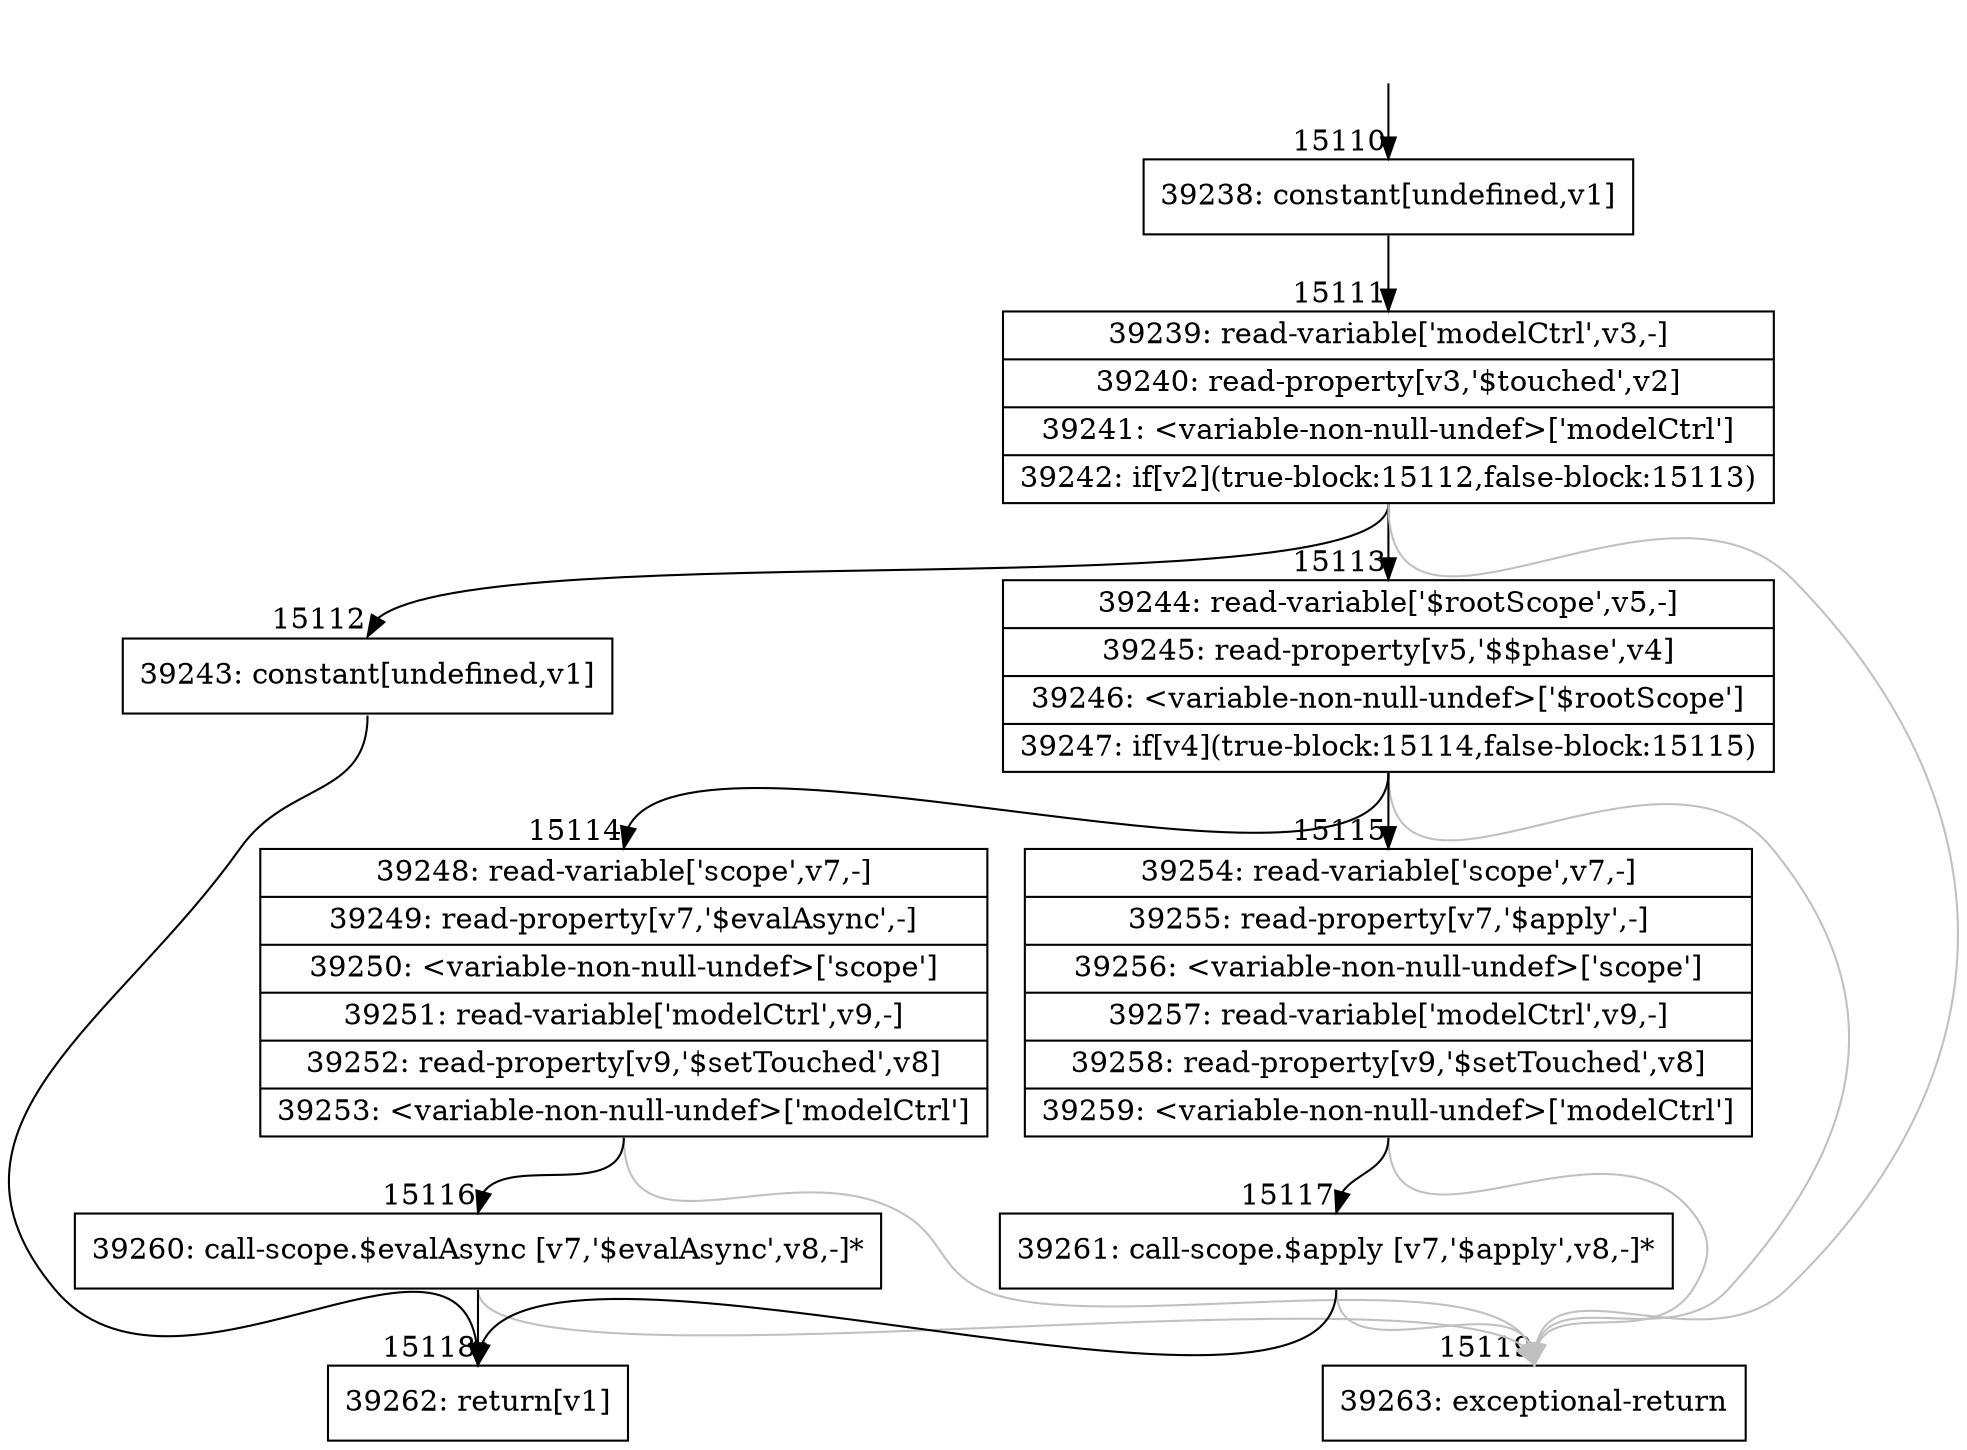 digraph {
rankdir="TD"
BB_entry1217[shape=none,label=""];
BB_entry1217 -> BB15110 [tailport=s, headport=n, headlabel="    15110"]
BB15110 [shape=record label="{39238: constant[undefined,v1]}" ] 
BB15110 -> BB15111 [tailport=s, headport=n, headlabel="      15111"]
BB15111 [shape=record label="{39239: read-variable['modelCtrl',v3,-]|39240: read-property[v3,'$touched',v2]|39241: \<variable-non-null-undef\>['modelCtrl']|39242: if[v2](true-block:15112,false-block:15113)}" ] 
BB15111 -> BB15112 [tailport=s, headport=n, headlabel="      15112"]
BB15111 -> BB15113 [tailport=s, headport=n, headlabel="      15113"]
BB15111 -> BB15119 [tailport=s, headport=n, color=gray, headlabel="      15119"]
BB15112 [shape=record label="{39243: constant[undefined,v1]}" ] 
BB15112 -> BB15118 [tailport=s, headport=n, headlabel="      15118"]
BB15113 [shape=record label="{39244: read-variable['$rootScope',v5,-]|39245: read-property[v5,'$$phase',v4]|39246: \<variable-non-null-undef\>['$rootScope']|39247: if[v4](true-block:15114,false-block:15115)}" ] 
BB15113 -> BB15114 [tailport=s, headport=n, headlabel="      15114"]
BB15113 -> BB15115 [tailport=s, headport=n, headlabel="      15115"]
BB15113 -> BB15119 [tailport=s, headport=n, color=gray]
BB15114 [shape=record label="{39248: read-variable['scope',v7,-]|39249: read-property[v7,'$evalAsync',-]|39250: \<variable-non-null-undef\>['scope']|39251: read-variable['modelCtrl',v9,-]|39252: read-property[v9,'$setTouched',v8]|39253: \<variable-non-null-undef\>['modelCtrl']}" ] 
BB15114 -> BB15116 [tailport=s, headport=n, headlabel="      15116"]
BB15114 -> BB15119 [tailport=s, headport=n, color=gray]
BB15115 [shape=record label="{39254: read-variable['scope',v7,-]|39255: read-property[v7,'$apply',-]|39256: \<variable-non-null-undef\>['scope']|39257: read-variable['modelCtrl',v9,-]|39258: read-property[v9,'$setTouched',v8]|39259: \<variable-non-null-undef\>['modelCtrl']}" ] 
BB15115 -> BB15117 [tailport=s, headport=n, headlabel="      15117"]
BB15115 -> BB15119 [tailport=s, headport=n, color=gray]
BB15116 [shape=record label="{39260: call-scope.$evalAsync [v7,'$evalAsync',v8,-]*}" ] 
BB15116 -> BB15118 [tailport=s, headport=n]
BB15116 -> BB15119 [tailport=s, headport=n, color=gray]
BB15117 [shape=record label="{39261: call-scope.$apply [v7,'$apply',v8,-]*}" ] 
BB15117 -> BB15118 [tailport=s, headport=n]
BB15117 -> BB15119 [tailport=s, headport=n, color=gray]
BB15118 [shape=record label="{39262: return[v1]}" ] 
BB15119 [shape=record label="{39263: exceptional-return}" ] 
//#$~ 25391
}
